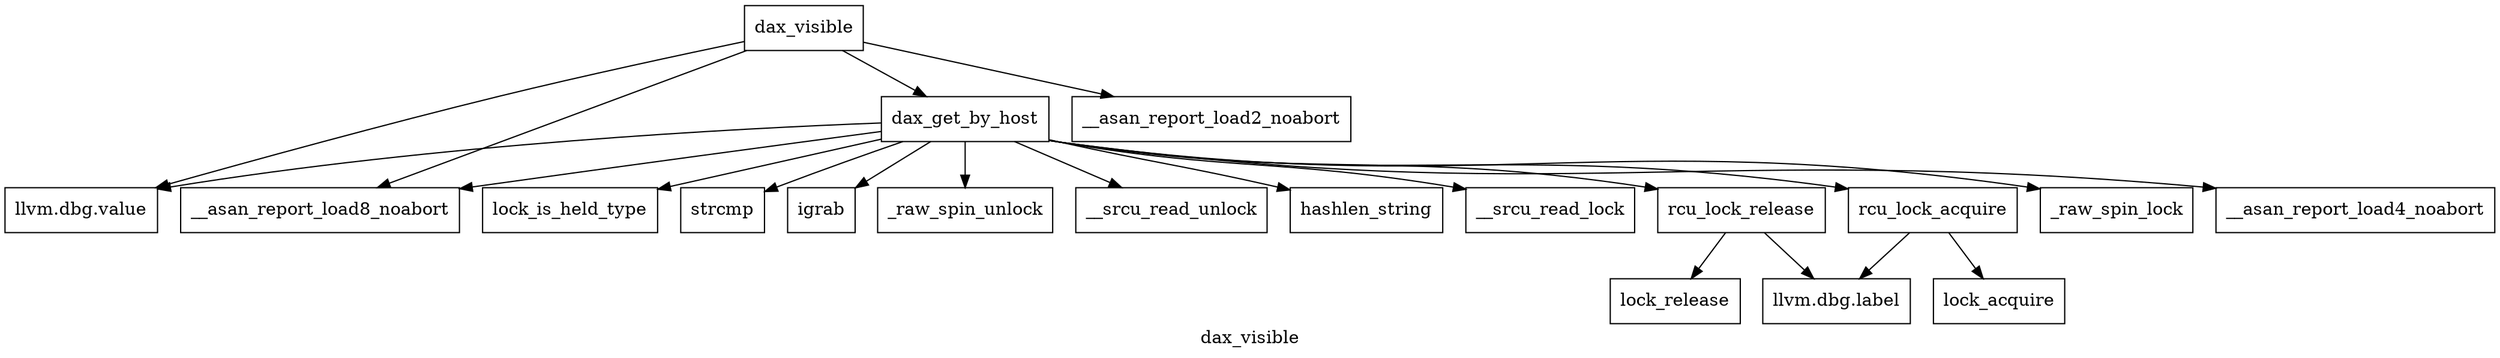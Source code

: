 digraph "Call Graph"{
label=dax_visible;
Node0x1a26218 [shape=record, label="{dax_visible}"];
Node0x1a27628 [shape=record, label="{llvm.dbg.value}"];
Node0x1a27628 [shape=record, label="{llvm.dbg.value}"];
Node0x1a27628 [shape=record, label="{llvm.dbg.value}"];
Node0x1a27628 [shape=record, label="{llvm.dbg.value}"];
Node0x1a27628 [shape=record, label="{llvm.dbg.value}"];
Node0x1a27988 [shape=record, label="{__asan_report_load8_noabort}"];
Node0x1a27628 [shape=record, label="{llvm.dbg.value}"];
Node0x1a27628 [shape=record, label="{llvm.dbg.value}"];
Node0x1a27628 [shape=record, label="{llvm.dbg.value}"];
Node0x1a27988 [shape=record, label="{__asan_report_load8_noabort}"];
Node0x1af1748 [shape=record, label="{dax_get_by_host}"];
Node0x1a27628 [shape=record, label="{llvm.dbg.value}"];
Node0x1a27628 [shape=record, label="{llvm.dbg.value}"];
Node0x1af29e8 [shape=record, label="{__asan_report_load2_noabort}"];
Node0x1a27628 [shape=record, label="{llvm.dbg.value}"];
Node0x1a27628 [shape=record, label="{llvm.dbg.value}"];
Node0x1a27628 [shape=record, label="{llvm.dbg.value}"];
Node0x1af1ae8 [shape=record, label="{hashlen_string}"];
Node0x1a27628 [shape=record, label="{llvm.dbg.value}"];
Node0x1a27628 [shape=record, label="{llvm.dbg.value}"];
Node0x1af1bd8 [shape=record, label="{__srcu_read_lock}"];
Node0x1a27628 [shape=record, label="{llvm.dbg.value}"];
Node0x1af1cc8 [shape=record, label="{rcu_lock_acquire}"];
Node0x1a27628 [shape=record, label="{llvm.dbg.value}"];
Node0x1a27628 [shape=record, label="{llvm.dbg.value}"];
Node0x1af1dd8 [shape=record, label="{_raw_spin_lock}"];
Node0x1a27628 [shape=record, label="{llvm.dbg.value}"];
Node0x1a27628 [shape=record, label="{llvm.dbg.value}"];
Node0x1a27988 [shape=record, label="{__asan_report_load8_noabort}"];
Node0x1a27628 [shape=record, label="{llvm.dbg.value}"];
Node0x1a27628 [shape=record, label="{llvm.dbg.value}"];
Node0x1af1ec8 [shape=record, label="{__asan_report_load4_noabort}"];
Node0x1af1fc8 [shape=record, label="{lock_is_held_type}"];
Node0x1a27628 [shape=record, label="{llvm.dbg.value}"];
Node0x1a27628 [shape=record, label="{llvm.dbg.value}"];
Node0x1a27628 [shape=record, label="{llvm.dbg.value}"];
Node0x1a27988 [shape=record, label="{__asan_report_load8_noabort}"];
Node0x1a27988 [shape=record, label="{__asan_report_load8_noabort}"];
Node0x1af20b8 [shape=record, label="{strcmp}"];
Node0x1a27628 [shape=record, label="{llvm.dbg.value}"];
Node0x1a27628 [shape=record, label="{llvm.dbg.value}"];
Node0x1a27628 [shape=record, label="{llvm.dbg.value}"];
Node0x1a27628 [shape=record, label="{llvm.dbg.value}"];
Node0x1a27628 [shape=record, label="{llvm.dbg.value}"];
Node0x1af2198 [shape=record, label="{igrab}"];
Node0x1a27628 [shape=record, label="{llvm.dbg.value}"];
Node0x1a27628 [shape=record, label="{llvm.dbg.value}"];
Node0x1a27988 [shape=record, label="{__asan_report_load8_noabort}"];
Node0x1a27628 [shape=record, label="{llvm.dbg.value}"];
Node0x1a27628 [shape=record, label="{llvm.dbg.value}"];
Node0x1a27628 [shape=record, label="{llvm.dbg.value}"];
Node0x1af2278 [shape=record, label="{_raw_spin_unlock}"];
Node0x1a27628 [shape=record, label="{llvm.dbg.value}"];
Node0x1a27628 [shape=record, label="{llvm.dbg.value}"];
Node0x1a27628 [shape=record, label="{llvm.dbg.value}"];
Node0x1a27628 [shape=record, label="{llvm.dbg.value}"];
Node0x1af2368 [shape=record, label="{rcu_lock_release}"];
Node0x1af2458 [shape=record, label="{__srcu_read_unlock}"];
Node0x1af2548 [shape=record, label="{llvm.dbg.label}"];
Node0x1af2728 [shape=record, label="{lock_acquire}"];
Node0x1af2548 [shape=record, label="{llvm.dbg.label}"];
Node0x1af2638 [shape=record, label="{lock_release}"];
Node0x1a26218 -> Node0x1a27628;
Node0x1a26218 -> Node0x1a27988;
Node0x1a26218 -> Node0x1af1748;
Node0x1a26218 -> Node0x1af29e8;
Node0x1af1748 -> Node0x1a27628;
Node0x1af1748 -> Node0x1a27988;
Node0x1af1748 -> Node0x1af1ae8;
Node0x1af1748 -> Node0x1af1bd8;
Node0x1af1748 -> Node0x1af1cc8;
Node0x1af1748 -> Node0x1af1dd8;
Node0x1af1748 -> Node0x1af1ec8;
Node0x1af1748 -> Node0x1af1fc8;
Node0x1af1748 -> Node0x1af20b8;
Node0x1af1748 -> Node0x1af2198;
Node0x1af1748 -> Node0x1af2278;
Node0x1af1748 -> Node0x1af2368;
Node0x1af1748 -> Node0x1af2458;
Node0x1af1cc8 -> Node0x1af2548;
Node0x1af1cc8 -> Node0x1af2728;
Node0x1af2368 -> Node0x1af2548;
Node0x1af2368 -> Node0x1af2638;
}
